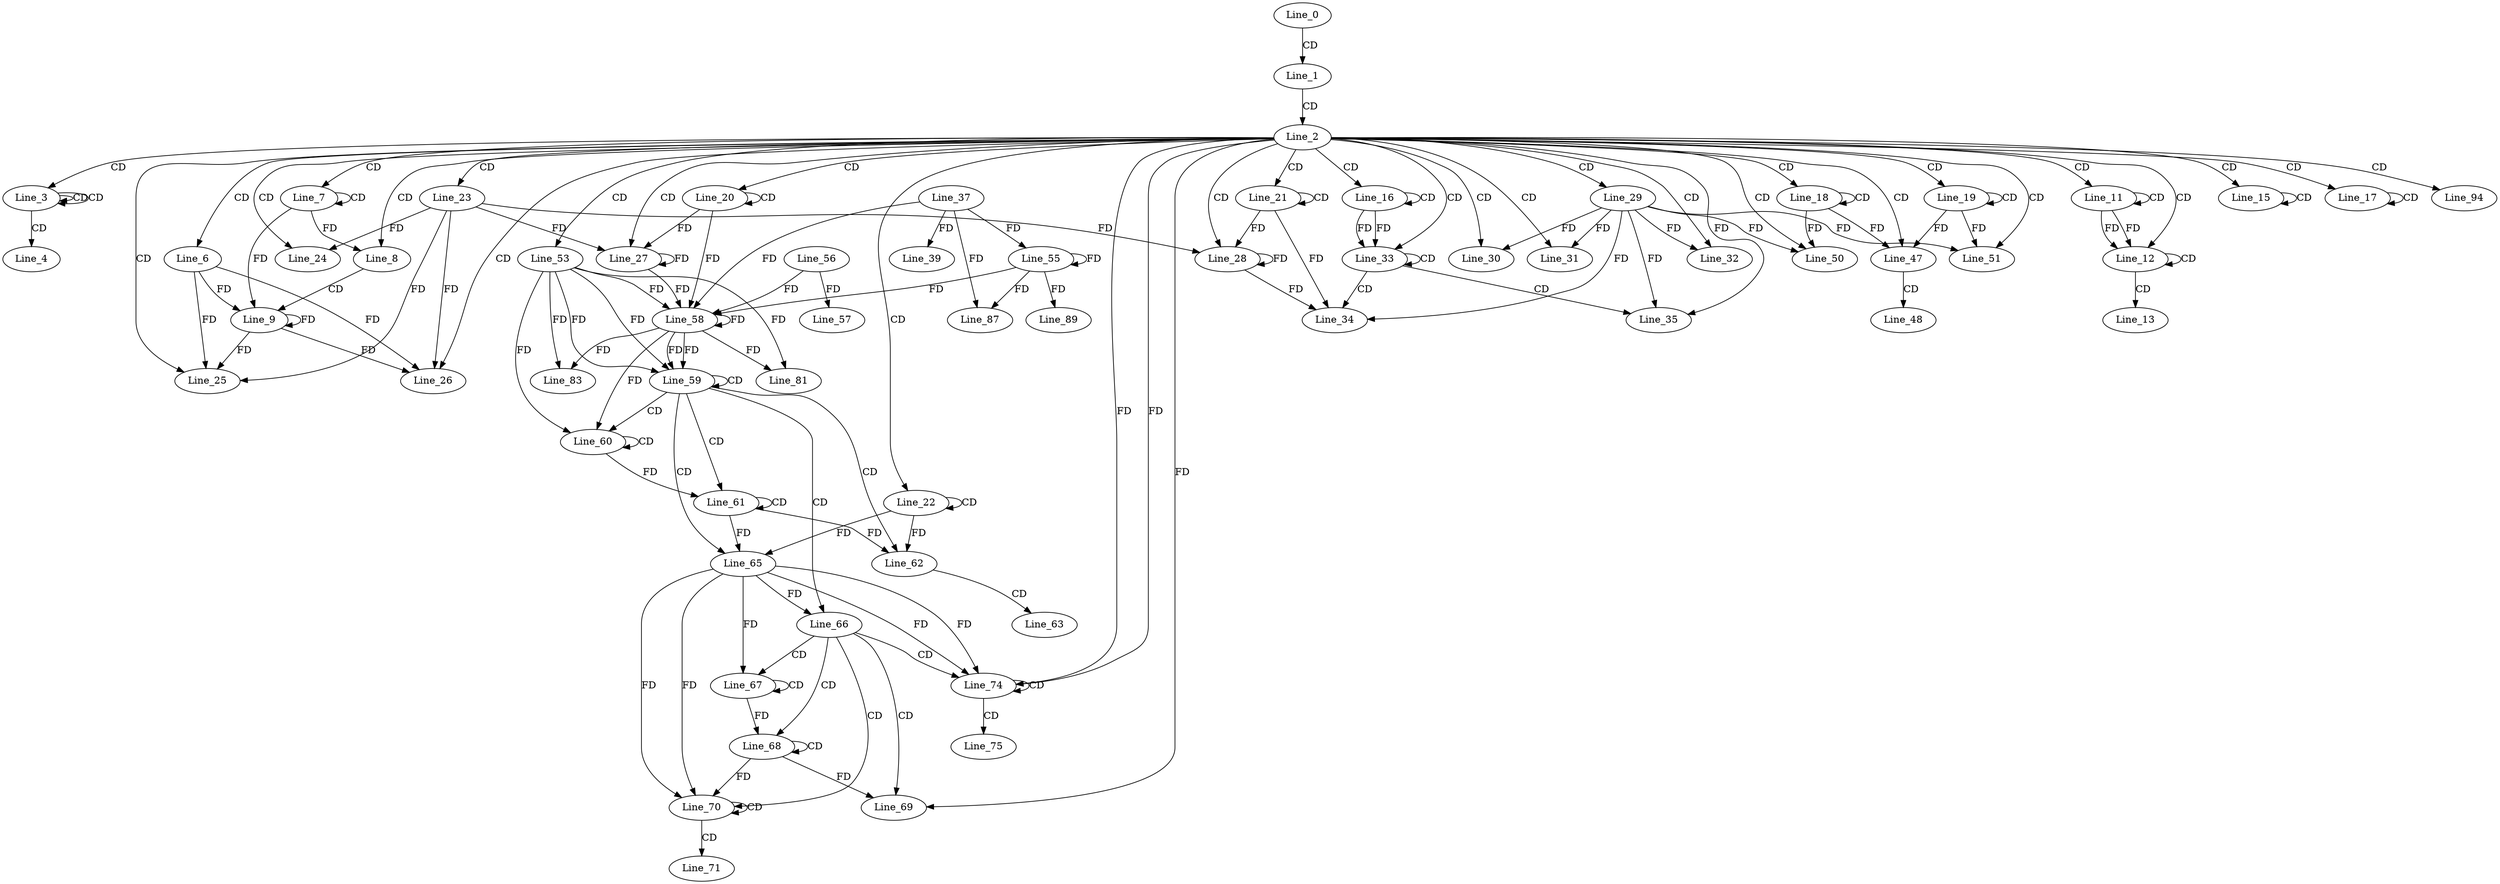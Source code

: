 digraph G {
  Line_0;
  Line_1;
  Line_2;
  Line_3;
  Line_3;
  Line_3;
  Line_4;
  Line_6;
  Line_7;
  Line_7;
  Line_8;
  Line_8;
  Line_9;
  Line_9;
  Line_11;
  Line_11;
  Line_12;
  Line_12;
  Line_13;
  Line_15;
  Line_15;
  Line_16;
  Line_16;
  Line_17;
  Line_17;
  Line_18;
  Line_18;
  Line_19;
  Line_19;
  Line_20;
  Line_20;
  Line_21;
  Line_21;
  Line_22;
  Line_22;
  Line_23;
  Line_24;
  Line_25;
  Line_26;
  Line_26;
  Line_27;
  Line_27;
  Line_28;
  Line_28;
  Line_29;
  Line_30;
  Line_31;
  Line_32;
  Line_33;
  Line_33;
  Line_34;
  Line_35;
  Line_37;
  Line_39;
  Line_47;
  Line_47;
  Line_47;
  Line_48;
  Line_50;
  Line_51;
  Line_53;
  Line_55;
  Line_56;
  Line_57;
  Line_58;
  Line_58;
  Line_59;
  Line_59;
  Line_60;
  Line_60;
  Line_61;
  Line_61;
  Line_62;
  Line_62;
  Line_63;
  Line_65;
  Line_65;
  Line_66;
  Line_66;
  Line_66;
  Line_67;
  Line_67;
  Line_67;
  Line_68;
  Line_68;
  Line_69;
  Line_69;
  Line_69;
  Line_70;
  Line_70;
  Line_70;
  Line_71;
  Line_74;
  Line_74;
  Line_75;
  Line_81;
  Line_83;
  Line_87;
  Line_89;
  Line_94;
  Line_0 -> Line_1 [ label="CD" ];
  Line_1 -> Line_2 [ label="CD" ];
  Line_2 -> Line_3 [ label="CD" ];
  Line_3 -> Line_3 [ label="CD" ];
  Line_3 -> Line_3 [ label="CD" ];
  Line_3 -> Line_4 [ label="CD" ];
  Line_2 -> Line_6 [ label="CD" ];
  Line_2 -> Line_7 [ label="CD" ];
  Line_7 -> Line_7 [ label="CD" ];
  Line_2 -> Line_8 [ label="CD" ];
  Line_7 -> Line_8 [ label="FD" ];
  Line_8 -> Line_9 [ label="CD" ];
  Line_6 -> Line_9 [ label="FD" ];
  Line_9 -> Line_9 [ label="FD" ];
  Line_7 -> Line_9 [ label="FD" ];
  Line_2 -> Line_11 [ label="CD" ];
  Line_11 -> Line_11 [ label="CD" ];
  Line_2 -> Line_12 [ label="CD" ];
  Line_11 -> Line_12 [ label="FD" ];
  Line_12 -> Line_12 [ label="CD" ];
  Line_11 -> Line_12 [ label="FD" ];
  Line_12 -> Line_13 [ label="CD" ];
  Line_2 -> Line_15 [ label="CD" ];
  Line_15 -> Line_15 [ label="CD" ];
  Line_2 -> Line_16 [ label="CD" ];
  Line_16 -> Line_16 [ label="CD" ];
  Line_2 -> Line_17 [ label="CD" ];
  Line_17 -> Line_17 [ label="CD" ];
  Line_2 -> Line_18 [ label="CD" ];
  Line_18 -> Line_18 [ label="CD" ];
  Line_2 -> Line_19 [ label="CD" ];
  Line_19 -> Line_19 [ label="CD" ];
  Line_2 -> Line_20 [ label="CD" ];
  Line_20 -> Line_20 [ label="CD" ];
  Line_2 -> Line_21 [ label="CD" ];
  Line_21 -> Line_21 [ label="CD" ];
  Line_2 -> Line_22 [ label="CD" ];
  Line_22 -> Line_22 [ label="CD" ];
  Line_2 -> Line_23 [ label="CD" ];
  Line_2 -> Line_24 [ label="CD" ];
  Line_23 -> Line_24 [ label="FD" ];
  Line_2 -> Line_25 [ label="CD" ];
  Line_23 -> Line_25 [ label="FD" ];
  Line_6 -> Line_25 [ label="FD" ];
  Line_9 -> Line_25 [ label="FD" ];
  Line_2 -> Line_26 [ label="CD" ];
  Line_23 -> Line_26 [ label="FD" ];
  Line_6 -> Line_26 [ label="FD" ];
  Line_9 -> Line_26 [ label="FD" ];
  Line_2 -> Line_27 [ label="CD" ];
  Line_20 -> Line_27 [ label="FD" ];
  Line_27 -> Line_27 [ label="FD" ];
  Line_23 -> Line_27 [ label="FD" ];
  Line_2 -> Line_28 [ label="CD" ];
  Line_21 -> Line_28 [ label="FD" ];
  Line_28 -> Line_28 [ label="FD" ];
  Line_23 -> Line_28 [ label="FD" ];
  Line_2 -> Line_29 [ label="CD" ];
  Line_2 -> Line_30 [ label="CD" ];
  Line_29 -> Line_30 [ label="FD" ];
  Line_2 -> Line_31 [ label="CD" ];
  Line_29 -> Line_31 [ label="FD" ];
  Line_2 -> Line_32 [ label="CD" ];
  Line_29 -> Line_32 [ label="FD" ];
  Line_2 -> Line_33 [ label="CD" ];
  Line_16 -> Line_33 [ label="FD" ];
  Line_33 -> Line_33 [ label="CD" ];
  Line_16 -> Line_33 [ label="FD" ];
  Line_33 -> Line_34 [ label="CD" ];
  Line_29 -> Line_34 [ label="FD" ];
  Line_21 -> Line_34 [ label="FD" ];
  Line_28 -> Line_34 [ label="FD" ];
  Line_33 -> Line_35 [ label="CD" ];
  Line_29 -> Line_35 [ label="FD" ];
  Line_2 -> Line_35 [ label="FD" ];
  Line_37 -> Line_39 [ label="FD" ];
  Line_2 -> Line_47 [ label="CD" ];
  Line_18 -> Line_47 [ label="FD" ];
  Line_19 -> Line_47 [ label="FD" ];
  Line_47 -> Line_48 [ label="CD" ];
  Line_2 -> Line_50 [ label="CD" ];
  Line_29 -> Line_50 [ label="FD" ];
  Line_18 -> Line_50 [ label="FD" ];
  Line_2 -> Line_51 [ label="CD" ];
  Line_29 -> Line_51 [ label="FD" ];
  Line_19 -> Line_51 [ label="FD" ];
  Line_2 -> Line_53 [ label="CD" ];
  Line_37 -> Line_55 [ label="FD" ];
  Line_55 -> Line_55 [ label="FD" ];
  Line_56 -> Line_57 [ label="FD" ];
  Line_53 -> Line_58 [ label="FD" ];
  Line_58 -> Line_58 [ label="FD" ];
  Line_37 -> Line_58 [ label="FD" ];
  Line_55 -> Line_58 [ label="FD" ];
  Line_20 -> Line_58 [ label="FD" ];
  Line_27 -> Line_58 [ label="FD" ];
  Line_56 -> Line_58 [ label="FD" ];
  Line_53 -> Line_59 [ label="FD" ];
  Line_58 -> Line_59 [ label="FD" ];
  Line_59 -> Line_59 [ label="CD" ];
  Line_53 -> Line_59 [ label="FD" ];
  Line_58 -> Line_59 [ label="FD" ];
  Line_59 -> Line_60 [ label="CD" ];
  Line_60 -> Line_60 [ label="CD" ];
  Line_53 -> Line_60 [ label="FD" ];
  Line_58 -> Line_60 [ label="FD" ];
  Line_59 -> Line_61 [ label="CD" ];
  Line_61 -> Line_61 [ label="CD" ];
  Line_60 -> Line_61 [ label="FD" ];
  Line_59 -> Line_62 [ label="CD" ];
  Line_61 -> Line_62 [ label="FD" ];
  Line_22 -> Line_62 [ label="FD" ];
  Line_62 -> Line_63 [ label="CD" ];
  Line_59 -> Line_65 [ label="CD" ];
  Line_61 -> Line_65 [ label="FD" ];
  Line_22 -> Line_65 [ label="FD" ];
  Line_59 -> Line_66 [ label="CD" ];
  Line_65 -> Line_66 [ label="FD" ];
  Line_66 -> Line_67 [ label="CD" ];
  Line_67 -> Line_67 [ label="CD" ];
  Line_65 -> Line_67 [ label="FD" ];
  Line_66 -> Line_68 [ label="CD" ];
  Line_68 -> Line_68 [ label="CD" ];
  Line_67 -> Line_68 [ label="FD" ];
  Line_66 -> Line_69 [ label="CD" ];
  Line_68 -> Line_69 [ label="FD" ];
  Line_2 -> Line_69 [ label="FD" ];
  Line_66 -> Line_70 [ label="CD" ];
  Line_65 -> Line_70 [ label="FD" ];
  Line_70 -> Line_70 [ label="CD" ];
  Line_65 -> Line_70 [ label="FD" ];
  Line_68 -> Line_70 [ label="FD" ];
  Line_70 -> Line_71 [ label="CD" ];
  Line_66 -> Line_74 [ label="CD" ];
  Line_65 -> Line_74 [ label="FD" ];
  Line_2 -> Line_74 [ label="FD" ];
  Line_74 -> Line_74 [ label="CD" ];
  Line_65 -> Line_74 [ label="FD" ];
  Line_2 -> Line_74 [ label="FD" ];
  Line_74 -> Line_75 [ label="CD" ];
  Line_53 -> Line_81 [ label="FD" ];
  Line_58 -> Line_81 [ label="FD" ];
  Line_53 -> Line_83 [ label="FD" ];
  Line_58 -> Line_83 [ label="FD" ];
  Line_37 -> Line_87 [ label="FD" ];
  Line_55 -> Line_87 [ label="FD" ];
  Line_55 -> Line_89 [ label="FD" ];
  Line_2 -> Line_94 [ label="CD" ];
}
